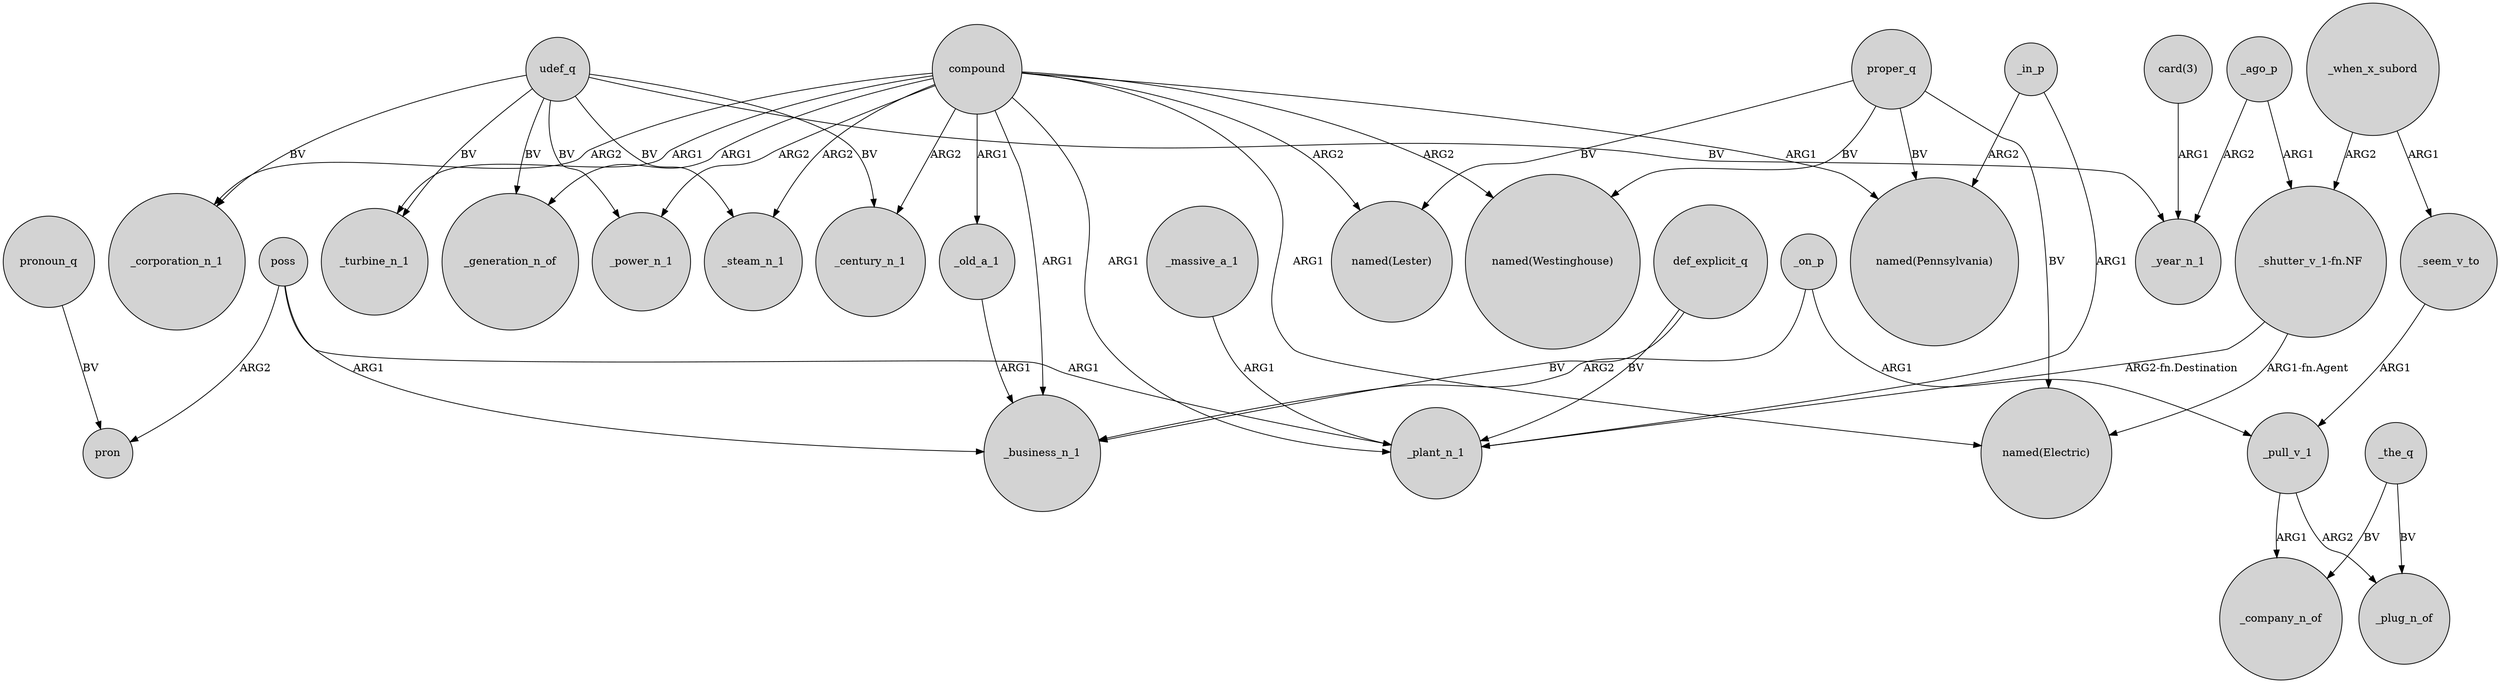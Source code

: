 digraph {
	node [shape=circle style=filled]
	"_shutter_v_1-fn.NF" -> _plant_n_1 [label="ARG2-fn.Destination"]
	poss -> _plant_n_1 [label=ARG1]
	_seem_v_to -> _pull_v_1 [label=ARG1]
	def_explicit_q -> _plant_n_1 [label=BV]
	compound -> _turbine_n_1 [label=ARG1]
	poss -> pron [label=ARG2]
	_ago_p -> "_shutter_v_1-fn.NF" [label=ARG1]
	compound -> _corporation_n_1 [label=ARG2]
	compound -> "named(Westinghouse)" [label=ARG2]
	proper_q -> "named(Westinghouse)" [label=BV]
	poss -> _business_n_1 [label=ARG1]
	compound -> "named(Electric)" [label=ARG1]
	udef_q -> _turbine_n_1 [label=BV]
	compound -> _plant_n_1 [label=ARG1]
	compound -> _steam_n_1 [label=ARG2]
	proper_q -> "named(Lester)" [label=BV]
	_the_q -> _company_n_of [label=BV]
	_on_p -> _business_n_1 [label=ARG2]
	_in_p -> "named(Pennsylvania)" [label=ARG2]
	_when_x_subord -> _seem_v_to [label=ARG1]
	compound -> _old_a_1 [label=ARG1]
	pronoun_q -> pron [label=BV]
	udef_q -> _corporation_n_1 [label=BV]
	_in_p -> _plant_n_1 [label=ARG1]
	_ago_p -> _year_n_1 [label=ARG2]
	_on_p -> _pull_v_1 [label=ARG1]
	_massive_a_1 -> _plant_n_1 [label=ARG1]
	_old_a_1 -> _business_n_1 [label=ARG1]
	proper_q -> "named(Electric)" [label=BV]
	compound -> _business_n_1 [label=ARG1]
	compound -> _power_n_1 [label=ARG2]
	udef_q -> _century_n_1 [label=BV]
	"card(3)" -> _year_n_1 [label=ARG1]
	_the_q -> _plug_n_of [label=BV]
	compound -> _century_n_1 [label=ARG2]
	udef_q -> _generation_n_of [label=BV]
	udef_q -> _year_n_1 [label=BV]
	_when_x_subord -> "_shutter_v_1-fn.NF" [label=ARG2]
	_pull_v_1 -> _company_n_of [label=ARG1]
	"_shutter_v_1-fn.NF" -> "named(Electric)" [label="ARG1-fn.Agent"]
	proper_q -> "named(Pennsylvania)" [label=BV]
	compound -> "named(Pennsylvania)" [label=ARG1]
	compound -> _generation_n_of [label=ARG1]
	compound -> "named(Lester)" [label=ARG2]
	udef_q -> _power_n_1 [label=BV]
	udef_q -> _steam_n_1 [label=BV]
	def_explicit_q -> _business_n_1 [label=BV]
	_pull_v_1 -> _plug_n_of [label=ARG2]
}
